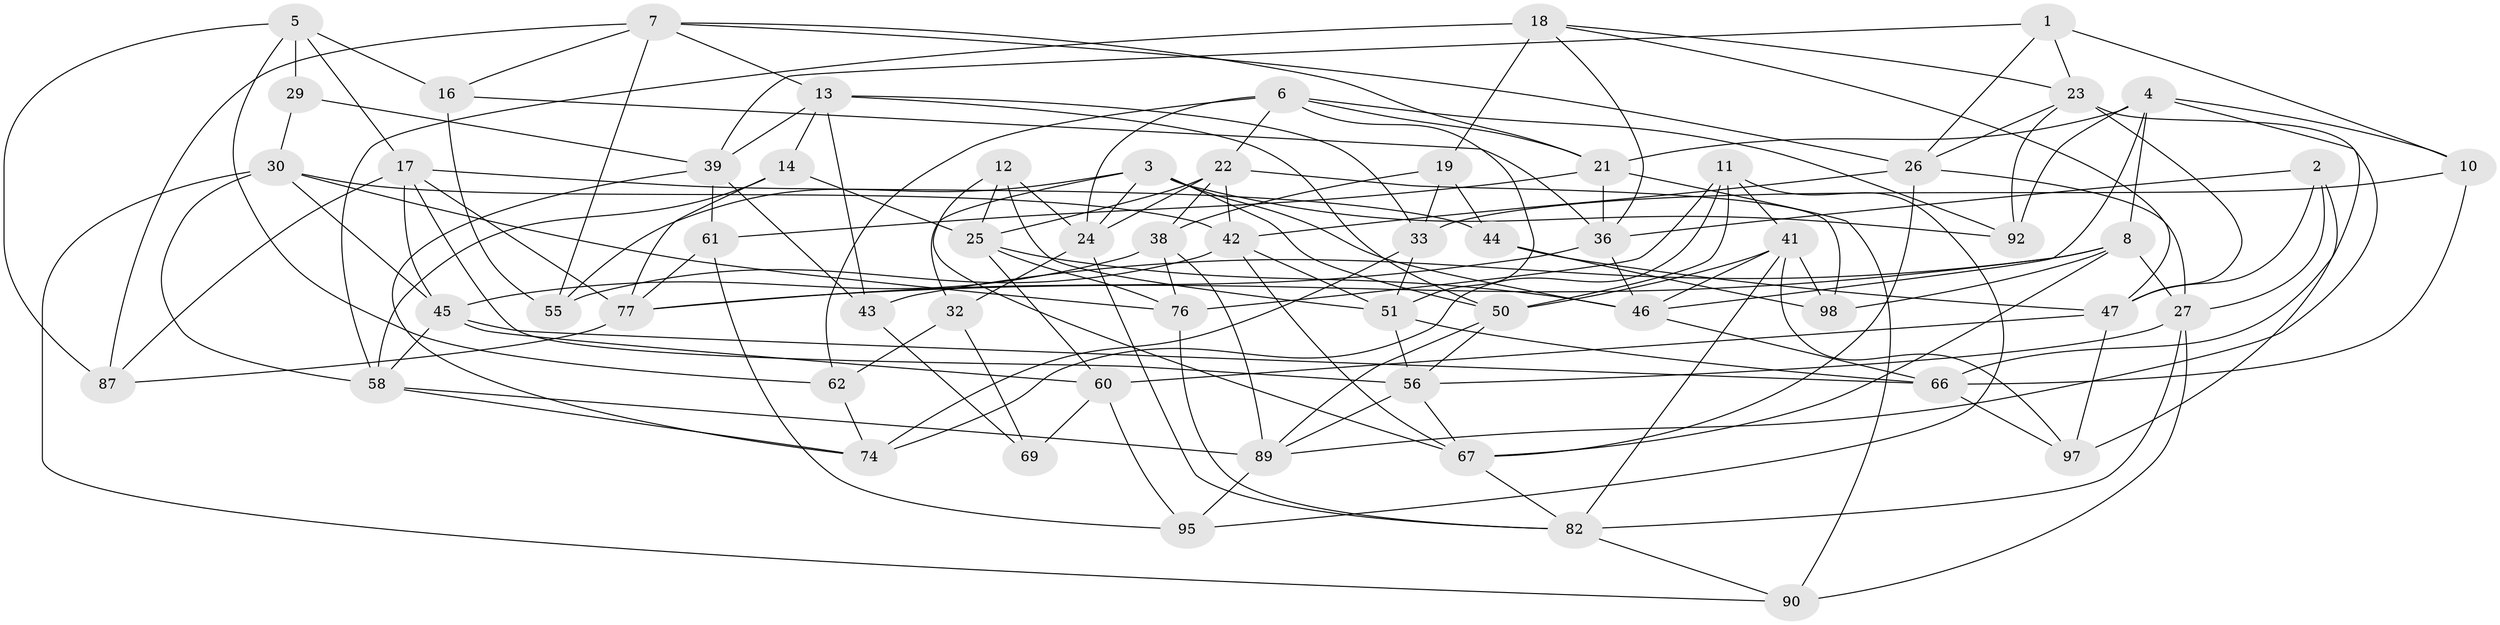 // original degree distribution, {4: 1.0}
// Generated by graph-tools (version 1.1) at 2025/11/02/21/25 10:11:16]
// undirected, 60 vertices, 154 edges
graph export_dot {
graph [start="1"]
  node [color=gray90,style=filled];
  1;
  2;
  3 [super="+40"];
  4 [super="+70"];
  5 [super="+9"];
  6 [super="+64"];
  7 [super="+53"];
  8 [super="+73"];
  10;
  11 [super="+15"];
  12;
  13 [super="+20"];
  14;
  16;
  17 [super="+35"];
  18 [super="+31"];
  19 [super="+34"];
  21 [super="+71"];
  22 [super="+57"];
  23 [super="+28"];
  24 [super="+94"];
  25 [super="+59"];
  26 [super="+88"];
  27 [super="+100"];
  29;
  30 [super="+37"];
  32;
  33 [super="+52"];
  36 [super="+68"];
  38 [super="+72"];
  39 [super="+48"];
  41 [super="+83"];
  42 [super="+96"];
  43;
  44;
  45 [super="+78"];
  46 [super="+85"];
  47 [super="+49"];
  50 [super="+54"];
  51 [super="+63"];
  55;
  56 [super="+91"];
  58 [super="+65"];
  60 [super="+86"];
  61;
  62;
  66 [super="+79"];
  67 [super="+81"];
  69;
  74 [super="+75"];
  76 [super="+80"];
  77 [super="+84"];
  82 [super="+99"];
  87;
  89 [super="+93"];
  90;
  92;
  95;
  97;
  98;
  1 -- 23;
  1 -- 10;
  1 -- 26;
  1 -- 39;
  2 -- 97;
  2 -- 47;
  2 -- 27;
  2 -- 36;
  3 -- 55;
  3 -- 92;
  3 -- 32;
  3 -- 46;
  3 -- 24;
  3 -- 50;
  4 -- 66;
  4 -- 21;
  4 -- 46;
  4 -- 8;
  4 -- 10;
  4 -- 92;
  5 -- 87;
  5 -- 29 [weight=2];
  5 -- 17;
  5 -- 16;
  5 -- 62;
  6 -- 62;
  6 -- 51;
  6 -- 21;
  6 -- 24;
  6 -- 92;
  6 -- 22;
  7 -- 16;
  7 -- 55;
  7 -- 26;
  7 -- 21;
  7 -- 13;
  7 -- 87;
  8 -- 67;
  8 -- 98;
  8 -- 43;
  8 -- 27;
  8 -- 77;
  10 -- 33;
  10 -- 66;
  11 -- 74 [weight=2];
  11 -- 95;
  11 -- 50;
  11 -- 76;
  11 -- 41;
  12 -- 24;
  12 -- 67;
  12 -- 25;
  12 -- 51;
  13 -- 14;
  13 -- 33;
  13 -- 43;
  13 -- 39;
  13 -- 50;
  14 -- 25;
  14 -- 58;
  14 -- 77;
  16 -- 55;
  16 -- 36;
  17 -- 45;
  17 -- 87;
  17 -- 77;
  17 -- 56;
  17 -- 44;
  18 -- 23;
  18 -- 58;
  18 -- 19 [weight=2];
  18 -- 36;
  18 -- 47;
  19 -- 33 [weight=2];
  19 -- 38;
  19 -- 44;
  21 -- 90;
  21 -- 36;
  21 -- 61;
  22 -- 42;
  22 -- 25;
  22 -- 98;
  22 -- 38;
  22 -- 24;
  23 -- 47;
  23 -- 89;
  23 -- 26;
  23 -- 92;
  24 -- 32;
  24 -- 82;
  25 -- 46;
  25 -- 76;
  25 -- 60;
  26 -- 27;
  26 -- 67;
  26 -- 42;
  27 -- 56;
  27 -- 90;
  27 -- 82;
  29 -- 39;
  29 -- 30;
  30 -- 58;
  30 -- 90;
  30 -- 76;
  30 -- 42;
  30 -- 45;
  32 -- 69;
  32 -- 62;
  33 -- 74;
  33 -- 51;
  36 -- 46;
  36 -- 77;
  38 -- 76 [weight=2];
  38 -- 89;
  38 -- 45;
  39 -- 74;
  39 -- 43;
  39 -- 61;
  41 -- 97;
  41 -- 50;
  41 -- 82;
  41 -- 98;
  41 -- 46;
  42 -- 55;
  42 -- 51;
  42 -- 67;
  43 -- 69;
  44 -- 98;
  44 -- 47;
  45 -- 60;
  45 -- 58;
  45 -- 66;
  46 -- 66;
  47 -- 97;
  47 -- 60;
  50 -- 56;
  50 -- 89;
  51 -- 66;
  51 -- 56;
  56 -- 89;
  56 -- 67;
  58 -- 74;
  58 -- 89;
  60 -- 69 [weight=2];
  60 -- 95;
  61 -- 77;
  61 -- 95;
  62 -- 74;
  66 -- 97;
  67 -- 82;
  76 -- 82;
  77 -- 87;
  82 -- 90;
  89 -- 95;
}
